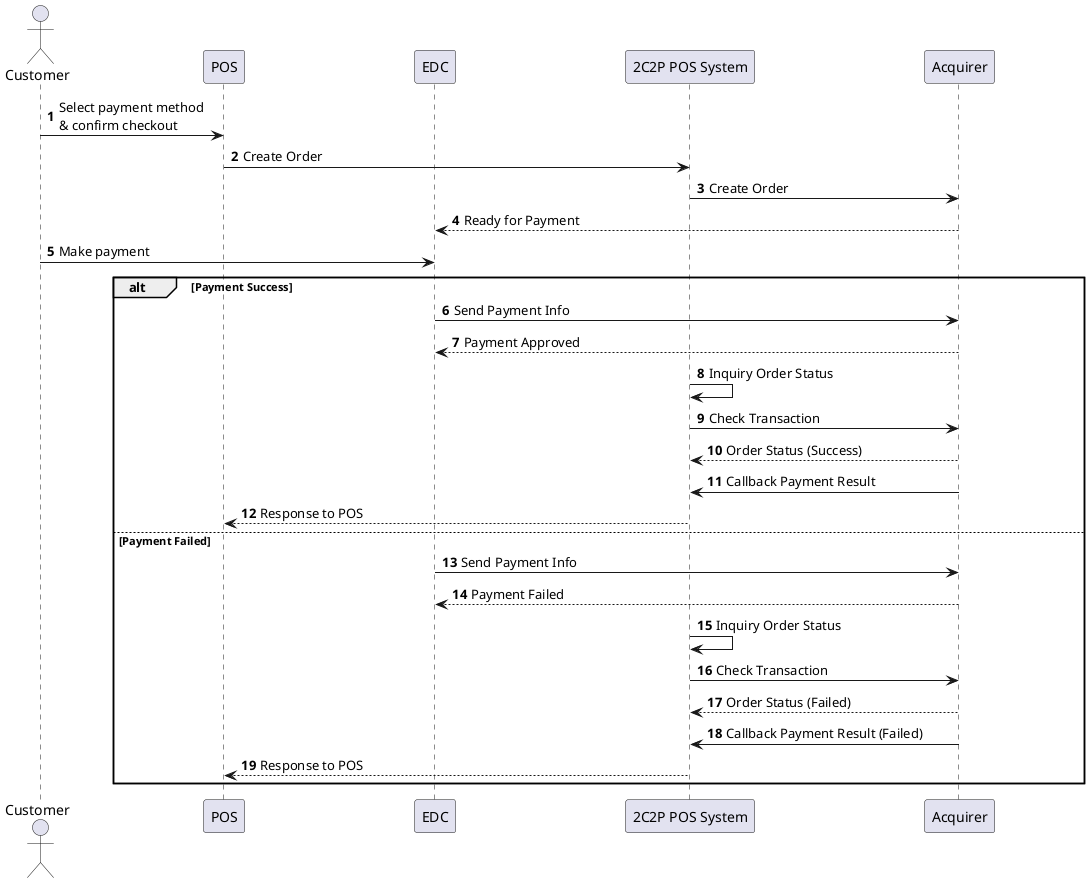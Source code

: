 @startuml
' Gợi ý: sơ đồ thanh toán POS qua EDC → 2C2P POS → Acquirer

autonumber

actor Customer
participant POS_CLIENT as "POS"
participant EDC
participant POS as "2C2P POS System"
participant Acquirer
skinparam ParticipantPadding 80

Customer -> POS_CLIENT: Select payment method \n& confirm checkout

POS_CLIENT -> POS: Create Order
POS -> Acquirer: Create Order

Acquirer --> EDC: Ready for Payment

Customer -> EDC: Make payment

alt Payment Success
  EDC -> Acquirer: Send Payment Info
  Acquirer --> EDC: Payment Approved

  POS -> POS: Inquiry Order Status
  POS -> Acquirer: Check Transaction
  Acquirer --> POS: Order Status (Success)

  Acquirer -> POS: Callback Payment Result
  POS --> POS_CLIENT: Response to POS
else Payment Failed
  EDC -> Acquirer: Send Payment Info
  Acquirer --> EDC: Payment Failed

  POS -> POS: Inquiry Order Status
  POS -> Acquirer: Check Transaction
  Acquirer --> POS: Order Status (Failed)


  Acquirer -> POS: Callback Payment Result (Failed)
  POS --> POS_CLIENT: Response to POS
end

@enduml